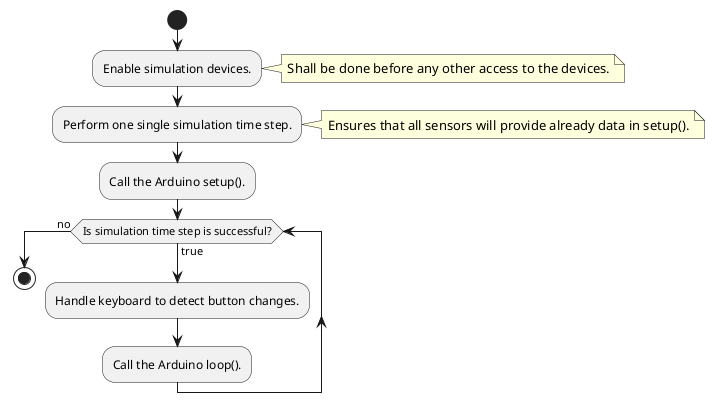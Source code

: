 @startuml MainGenericFlow

start
:Enable simulation devices.;
note right: Shall be done before any other access to the devices.
:Perform one single simulation time step.;
note right: Ensures that all sensors will provide already data in setup().
:Call the Arduino setup().;
while (Is simulation time step is successful?) is (true)
    :Handle keyboard to detect button changes.;
    :Call the Arduino loop().;
endwhile (no)
stop

@enduml

